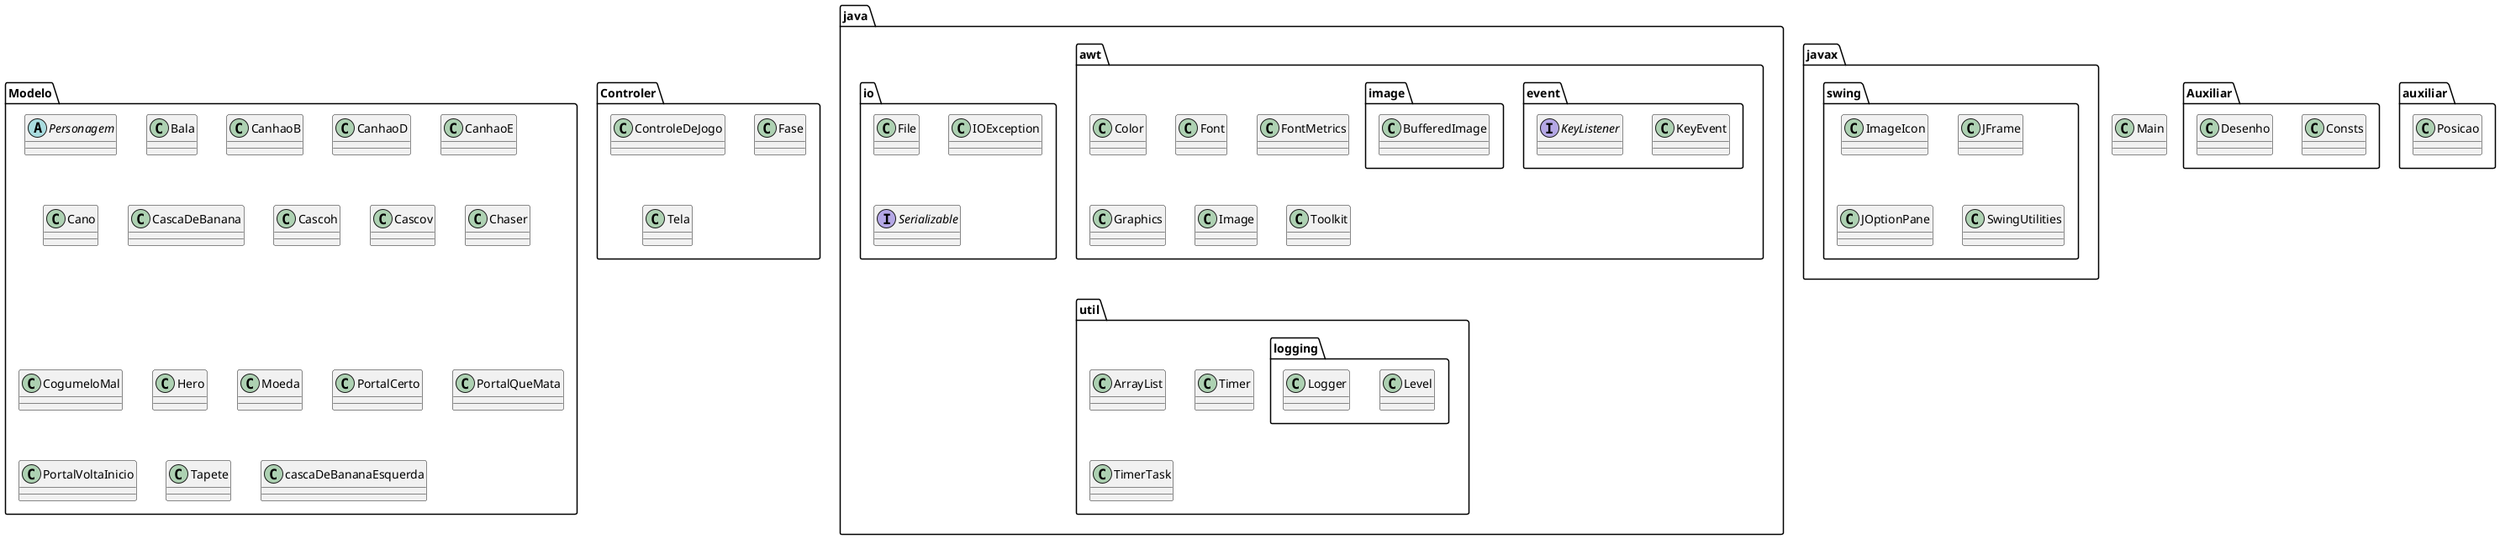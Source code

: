 @startuml
abstract class Modelo.Personagem
class Auxiliar.Consts
class Auxiliar.Desenho
class Controler.ControleDeJogo
class Controler.Fase
class Controler.Tela
class Main
class Modelo.Bala
class Modelo.CanhaoB
class Modelo.CanhaoD
class Modelo.CanhaoE
class Modelo.Cano
class Modelo.CascaDeBanana
class Modelo.Cascoh
class Modelo.Cascov
class Modelo.Chaser
class Modelo.CogumeloMal
class Modelo.Hero
class Modelo.Moeda
class Modelo.PortalCerto
class Modelo.PortalQueMata
class Modelo.PortalVoltaInicio
class Modelo.Tapete
class Modelo.cascaDeBananaEsquerda
class auxiliar.Posicao
class java.awt.Color
class java.awt.Font
class java.awt.FontMetrics
class java.awt.Graphics
class java.awt.Image
class java.awt.Toolkit
class java.awt.event.KeyEvent
class java.awt.image.BufferedImage
class java.io.File
class java.io.IOException
class java.util.ArrayList
class java.util.Timer
class java.util.TimerTask
class java.util.logging.Level
class java.util.logging.Logger
class javax.swing.ImageIcon
class javax.swing.JFrame
class javax.swing.JOptionPane
class javax.swing.SwingUtilities
interface java.awt.event.KeyListener
interface java.io.Serializable
@enduml